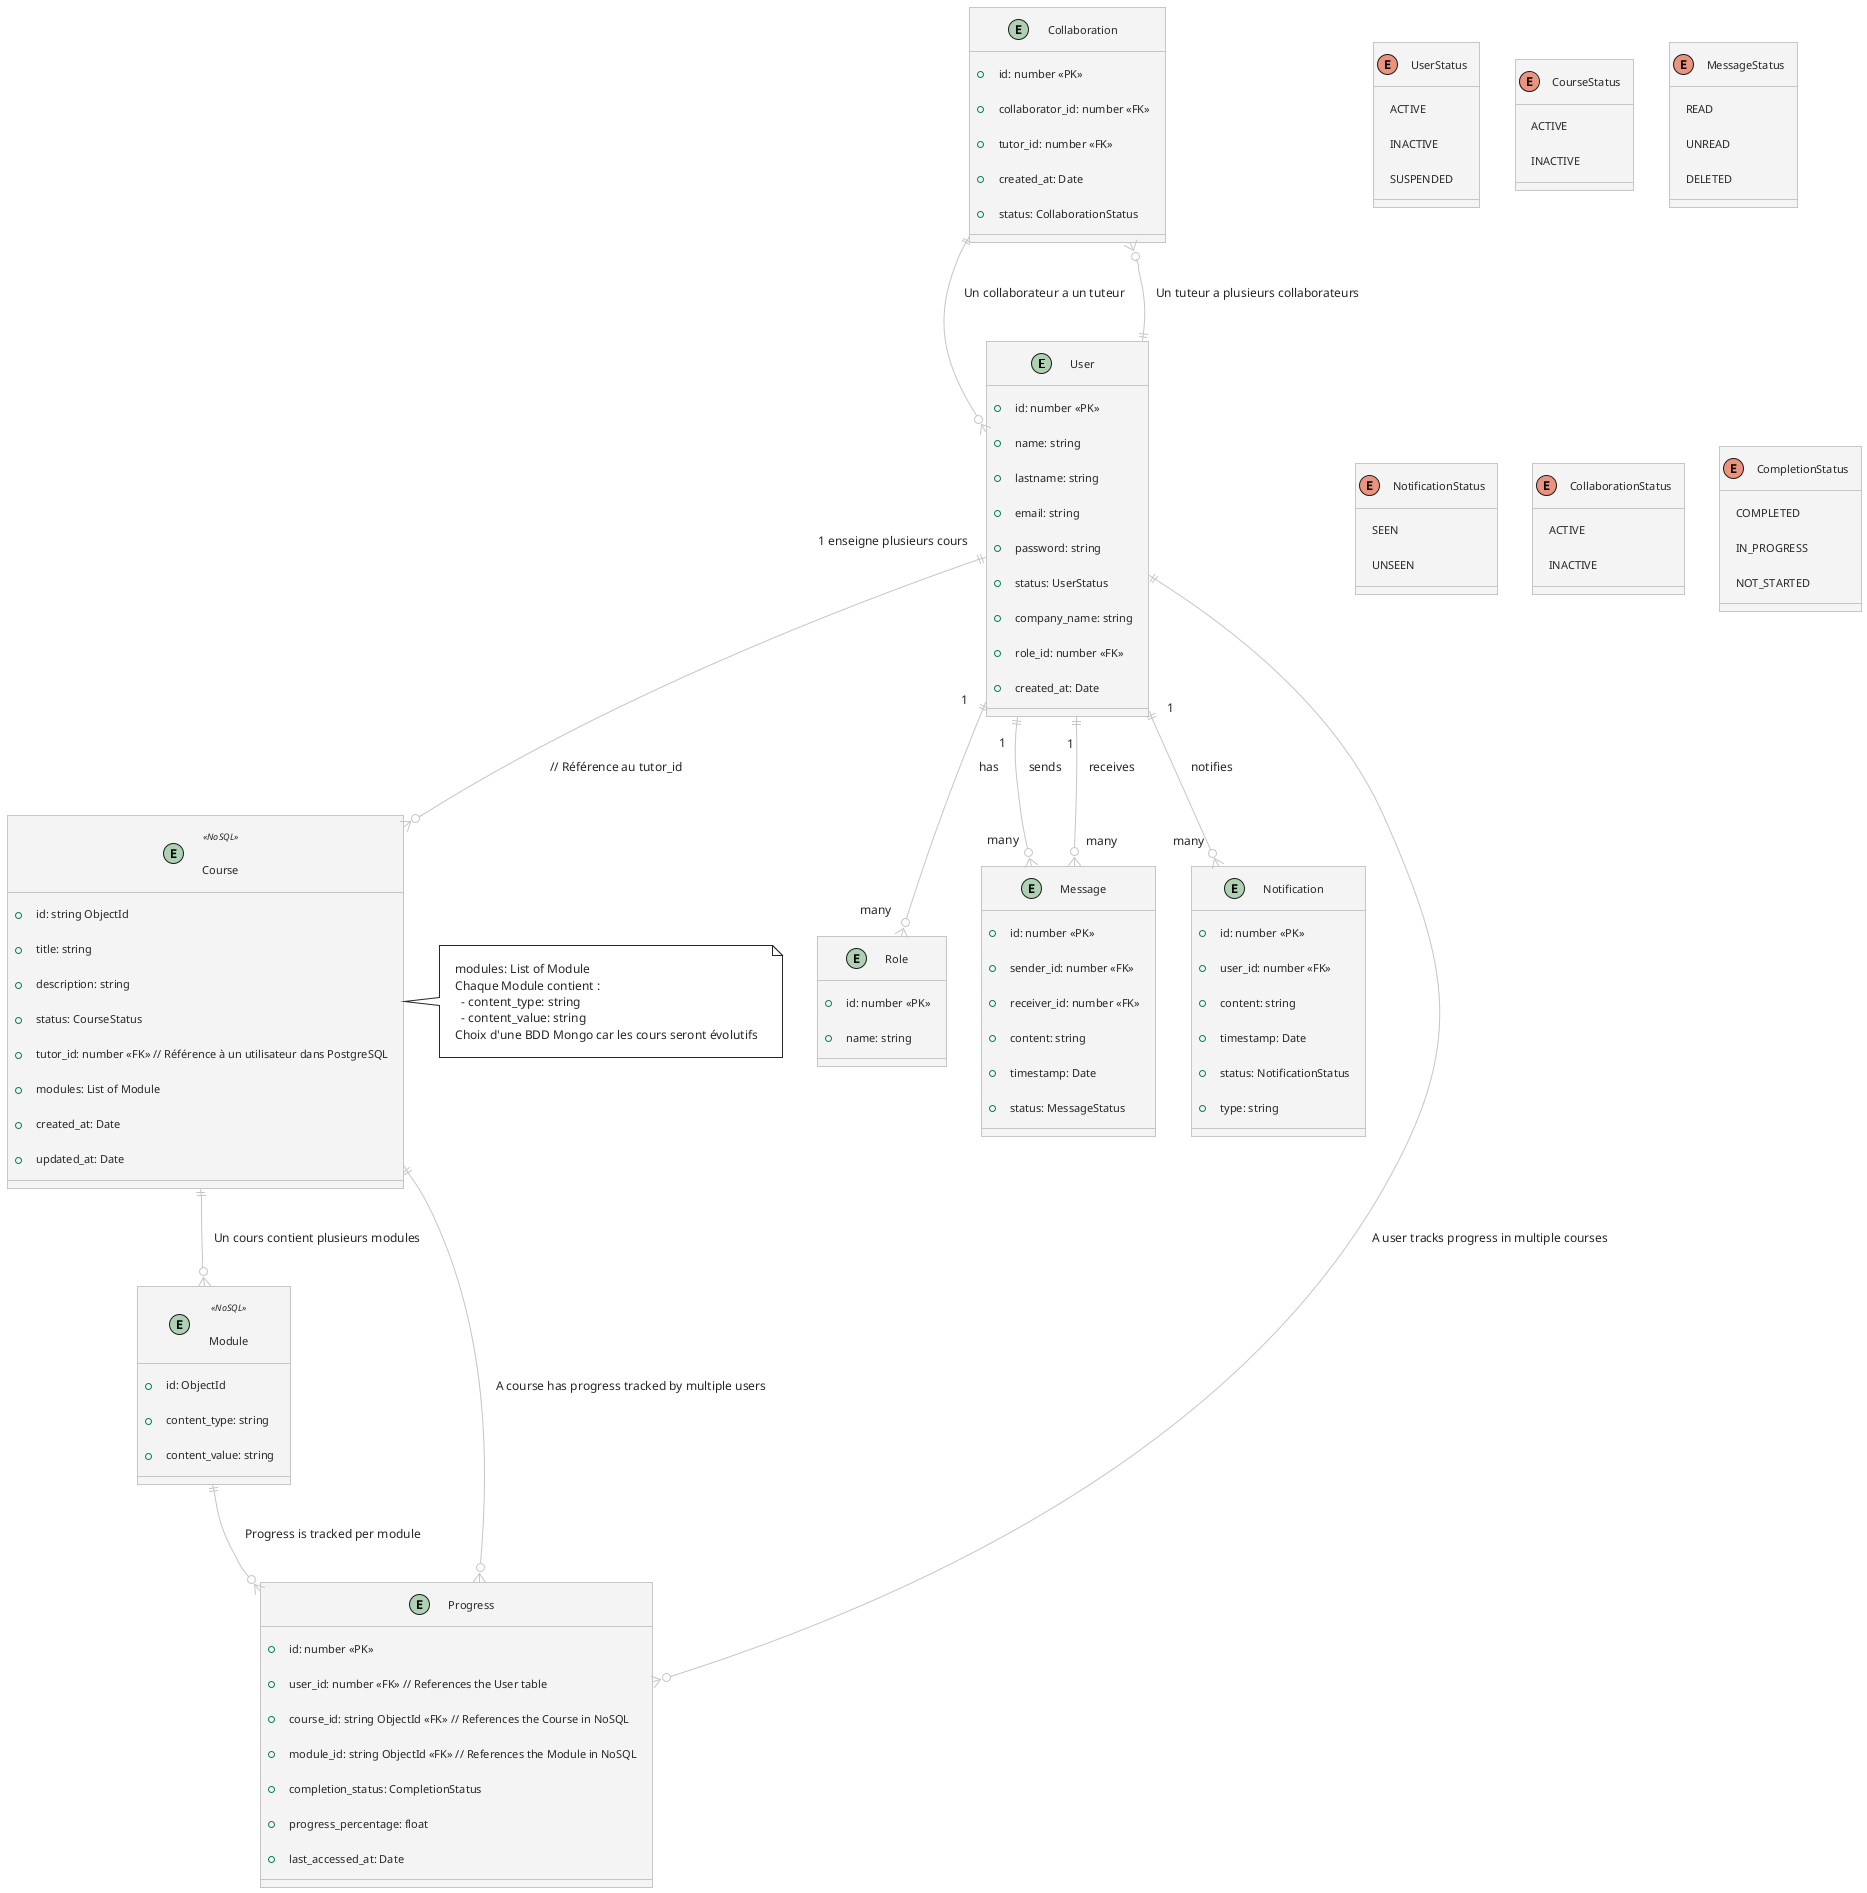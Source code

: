 @startuml "entity relation SQL + NoSQL"
!theme carbon-gray

entity User {
  +id: number <<PK>>
  +name: string
  +lastname: string
  +email: string
  +password: string
  +status: UserStatus
  +company_name: string
  +role_id: number <<FK>>
  +created_at: Date
}

entity Role {
  +id: number <<PK>>
  +name: string
}

entity Course <<NoSQL>> {
  +id: string ObjectId
  +title: string
  +description: string
  +status: CourseStatus
  +tutor_id: number <<FK>> // Référence à un utilisateur dans PostgreSQL
  +modules: List of Module
  +created_at: Date
  +updated_at: Date
}

entity Module <<NoSQL>> {
  +id: ObjectId
  +content_type: string
  +content_value: string
}

entity Message {
  +id: number <<PK>>
  +sender_id: number <<FK>>
  +receiver_id: number <<FK>>
  +content: string
  +timestamp: Date
  +status: MessageStatus
}

entity Notification {
  +id: number <<PK>>
  +user_id: number <<FK>>
  +content: string
  +timestamp: Date
  +status: NotificationStatus
  +type: string
}

entity Collaboration {
  +id: number <<PK>>
  +collaborator_id: number <<FK>>
  +tutor_id: number <<FK>>
  +created_at: Date
  +status: CollaborationStatus
}

entity Progress {
  +id: number <<PK>>
  +user_id: number <<FK>> // References the User table
  +course_id: string ObjectId <<FK>> // References the Course in NoSQL
  +module_id: string ObjectId <<FK>> // References the Module in NoSQL
  +completion_status: CompletionStatus
  +progress_percentage: float 
  +last_accessed_at: Date 
}

enum UserStatus {
  ACTIVE
  INACTIVE
  SUSPENDED
}

enum CourseStatus {
  ACTIVE
  INACTIVE
}

enum MessageStatus {
  READ
  UNREAD
  DELETED
}

enum NotificationStatus {
  SEEN
  UNSEEN
}

enum CollaborationStatus {
  ACTIVE
  INACTIVE
}

enum CompletionStatus {
  COMPLETED
  IN_PROGRESS
  NOT_STARTED
}

User ||--o{ Progress : "A user tracks progress in multiple courses"
Course ||--o{ Progress : "A course has progress tracked by multiple users"
Module ||--o{ Progress : "Progress is tracked per module"

note right of Course
  modules: List of Module
  Chaque Module contient :
    - content_type: string
    - content_value: string
  Choix d'une BDD Mongo car les cours seront évolutifs
end note

User ||--o{ Role : "1" has "many"
User ||--o{ Message : "1" sends "many"
User ||--o{ Message : "1" receives "many"
User ||--o{ Notification : "1" notifies "many"
User ||--o{ Course : "1 enseigne plusieurs cours" // Référence au tutor_id

Course ||--o{ Module : "Un cours contient plusieurs modules" 

Collaboration ||--o{ User : "Un collaborateur a un tuteur"
Collaboration }o--|| User : "Un tuteur a plusieurs collaborateurs"

@enduml